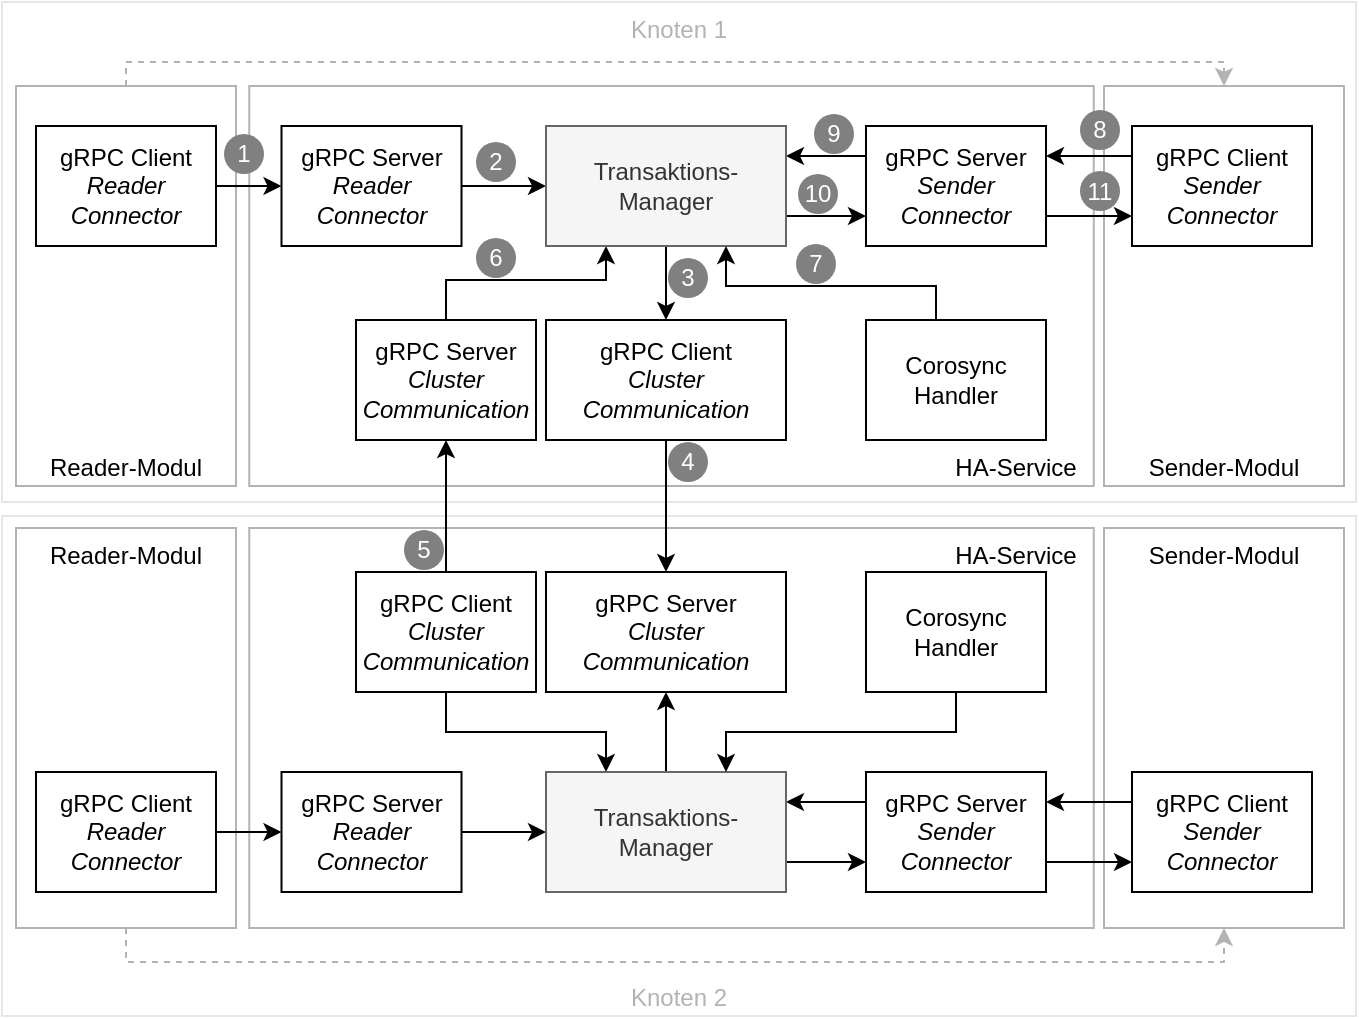 <mxfile version="13.9.9" type="device"><diagram id="Ht1M8jgEwFfnCIfOTk4-" name="Page-1"><mxGraphModel dx="982" dy="563" grid="1" gridSize="10" guides="1" tooltips="1" connect="1" arrows="1" fold="1" page="1" pageScale="1" pageWidth="1169" pageHeight="827" background="#ffffff" math="0" shadow="0"><root><mxCell id="0"/><mxCell id="1" parent="0"/><mxCell id="JbWW6AOrgxeELly2FDyf-69" value="&lt;font color=&quot;#b3b3b3&quot;&gt;Knoten 1&lt;/font&gt;" style="rounded=0;whiteSpace=wrap;html=1;align=center;verticalAlign=top;strokeColor=#E6E6E6;" vertex="1" parent="1"><mxGeometry x="53" y="620" width="677" height="250" as="geometry"/></mxCell><mxCell id="JbWW6AOrgxeELly2FDyf-68" value="&lt;font color=&quot;#b3b3b3&quot;&gt;Knoten 2&lt;/font&gt;" style="rounded=0;whiteSpace=wrap;html=1;align=center;verticalAlign=bottom;strokeColor=#E6E6E6;" vertex="1" parent="1"><mxGeometry x="53" y="877" width="677" height="250" as="geometry"/></mxCell><mxCell id="JbWW6AOrgxeELly2FDyf-28" value="HA-Service&amp;nbsp;&amp;nbsp;" style="rounded=0;whiteSpace=wrap;html=1;strokeColor=#B3B3B3;horizontal=1;verticalAlign=top;align=right;" vertex="1" parent="1"><mxGeometry x="176.63" y="883" width="422.25" height="200" as="geometry"/></mxCell><mxCell id="JbWW6AOrgxeELly2FDyf-11" value="Sender-Modul" style="rounded=0;whiteSpace=wrap;html=1;verticalAlign=bottom;strokeColor=#B3B3B3;" vertex="1" parent="1"><mxGeometry x="604" y="662" width="120" height="200" as="geometry"/></mxCell><mxCell id="JbWW6AOrgxeELly2FDyf-63" style="edgeStyle=orthogonalEdgeStyle;rounded=0;orthogonalLoop=1;jettySize=auto;html=1;entryX=0.5;entryY=0;entryDx=0;entryDy=0;dashed=1;startArrow=none;startFill=0;endArrow=classic;endFill=1;fontColor=#FFFFFF;strokeColor=#B3B3B3;exitX=0.5;exitY=0;exitDx=0;exitDy=0;" edge="1" parent="1" source="JbWW6AOrgxeELly2FDyf-8" target="JbWW6AOrgxeELly2FDyf-11"><mxGeometry relative="1" as="geometry"><Array as="points"><mxPoint x="115" y="650"/><mxPoint x="664" y="650"/></Array></mxGeometry></mxCell><mxCell id="JbWW6AOrgxeELly2FDyf-8" value="Reader-Modul" style="rounded=0;whiteSpace=wrap;html=1;verticalAlign=bottom;strokeColor=#B3B3B3;" vertex="1" parent="1"><mxGeometry x="60" y="662" width="110" height="200" as="geometry"/></mxCell><mxCell id="JbWW6AOrgxeELly2FDyf-1" value="&amp;nbsp;HA-Service&amp;nbsp;&amp;nbsp;" style="rounded=0;whiteSpace=wrap;html=1;strokeColor=#B3B3B3;horizontal=1;verticalAlign=bottom;align=right;" vertex="1" parent="1"><mxGeometry x="176.63" y="662" width="422.25" height="200" as="geometry"/></mxCell><mxCell id="JbWW6AOrgxeELly2FDyf-2" value="gRPC Server&lt;br&gt;&lt;i&gt;Cluster Communication&lt;/i&gt;" style="rounded=0;whiteSpace=wrap;html=1;" vertex="1" parent="1"><mxGeometry x="230" y="779" width="90" height="60" as="geometry"/></mxCell><mxCell id="JbWW6AOrgxeELly2FDyf-37" style="edgeStyle=orthogonalEdgeStyle;rounded=0;orthogonalLoop=1;jettySize=auto;html=1;exitX=1;exitY=0.5;exitDx=0;exitDy=0;" edge="1" parent="1" source="JbWW6AOrgxeELly2FDyf-4" target="JbWW6AOrgxeELly2FDyf-6"><mxGeometry relative="1" as="geometry"/></mxCell><mxCell id="JbWW6AOrgxeELly2FDyf-4" value="gRPC Server&lt;br&gt;&lt;i&gt;Reader Connector&lt;/i&gt;" style="rounded=0;whiteSpace=wrap;html=1;" vertex="1" parent="1"><mxGeometry x="192.75" y="682" width="90" height="60" as="geometry"/></mxCell><mxCell id="JbWW6AOrgxeELly2FDyf-14" style="edgeStyle=orthogonalEdgeStyle;rounded=0;orthogonalLoop=1;jettySize=auto;html=1;exitX=1;exitY=0.75;exitDx=0;exitDy=0;entryX=0;entryY=0.75;entryDx=0;entryDy=0;" edge="1" parent="1" source="JbWW6AOrgxeELly2FDyf-5" target="JbWW6AOrgxeELly2FDyf-12"><mxGeometry relative="1" as="geometry"/></mxCell><mxCell id="JbWW6AOrgxeELly2FDyf-38" style="edgeStyle=orthogonalEdgeStyle;rounded=0;orthogonalLoop=1;jettySize=auto;html=1;entryX=1;entryY=0.25;entryDx=0;entryDy=0;exitX=0;exitY=0.25;exitDx=0;exitDy=0;" edge="1" parent="1" source="JbWW6AOrgxeELly2FDyf-5" target="JbWW6AOrgxeELly2FDyf-6"><mxGeometry relative="1" as="geometry"/></mxCell><mxCell id="JbWW6AOrgxeELly2FDyf-5" value="gRPC Server&lt;br&gt;&lt;i&gt;Sender Connector&lt;/i&gt;" style="rounded=0;whiteSpace=wrap;html=1;" vertex="1" parent="1"><mxGeometry x="485" y="682" width="90" height="60" as="geometry"/></mxCell><mxCell id="JbWW6AOrgxeELly2FDyf-40" style="edgeStyle=orthogonalEdgeStyle;rounded=0;orthogonalLoop=1;jettySize=auto;html=1;exitX=0.25;exitY=1;exitDx=0;exitDy=0;entryX=0.5;entryY=0;entryDx=0;entryDy=0;startArrow=classic;startFill=1;endArrow=none;endFill=0;" edge="1" parent="1" source="JbWW6AOrgxeELly2FDyf-6" target="JbWW6AOrgxeELly2FDyf-2"><mxGeometry relative="1" as="geometry"><Array as="points"><mxPoint x="355" y="759"/><mxPoint x="275" y="759"/></Array></mxGeometry></mxCell><mxCell id="JbWW6AOrgxeELly2FDyf-41" style="edgeStyle=orthogonalEdgeStyle;rounded=0;orthogonalLoop=1;jettySize=auto;html=1;exitX=0.5;exitY=1;exitDx=0;exitDy=0;" edge="1" parent="1" source="JbWW6AOrgxeELly2FDyf-6" target="JbWW6AOrgxeELly2FDyf-9"><mxGeometry relative="1" as="geometry"/></mxCell><mxCell id="JbWW6AOrgxeELly2FDyf-50" style="edgeStyle=orthogonalEdgeStyle;rounded=0;orthogonalLoop=1;jettySize=auto;html=1;entryX=0;entryY=0.75;entryDx=0;entryDy=0;exitX=1;exitY=0.75;exitDx=0;exitDy=0;" edge="1" parent="1" source="JbWW6AOrgxeELly2FDyf-6" target="JbWW6AOrgxeELly2FDyf-5"><mxGeometry relative="1" as="geometry"/></mxCell><mxCell id="JbWW6AOrgxeELly2FDyf-6" value="Transaktions-Manager" style="rounded=0;whiteSpace=wrap;html=1;fillColor=#f5f5f5;strokeColor=#666666;fontColor=#333333;" vertex="1" parent="1"><mxGeometry x="325" y="682" width="120" height="60" as="geometry"/></mxCell><mxCell id="JbWW6AOrgxeELly2FDyf-10" style="edgeStyle=orthogonalEdgeStyle;rounded=0;orthogonalLoop=1;jettySize=auto;html=1;exitX=1;exitY=0.5;exitDx=0;exitDy=0;" edge="1" parent="1" source="JbWW6AOrgxeELly2FDyf-7" target="JbWW6AOrgxeELly2FDyf-4"><mxGeometry relative="1" as="geometry"/></mxCell><mxCell id="JbWW6AOrgxeELly2FDyf-7" value="gRPC Client&lt;br&gt;&lt;i&gt;Reader Connector&lt;/i&gt;" style="rounded=0;whiteSpace=wrap;html=1;" vertex="1" parent="1"><mxGeometry x="70" y="682" width="90" height="60" as="geometry"/></mxCell><mxCell id="JbWW6AOrgxeELly2FDyf-31" style="edgeStyle=orthogonalEdgeStyle;rounded=0;orthogonalLoop=1;jettySize=auto;html=1;exitX=0.5;exitY=1;exitDx=0;exitDy=0;" edge="1" parent="1" source="JbWW6AOrgxeELly2FDyf-9" target="JbWW6AOrgxeELly2FDyf-18"><mxGeometry relative="1" as="geometry"/></mxCell><mxCell id="JbWW6AOrgxeELly2FDyf-9" value="gRPC Client&lt;br&gt;&lt;i&gt;Cluster Communication&lt;/i&gt;" style="rounded=0;whiteSpace=wrap;html=1;" vertex="1" parent="1"><mxGeometry x="325" y="779" width="120" height="60" as="geometry"/></mxCell><mxCell id="JbWW6AOrgxeELly2FDyf-13" style="edgeStyle=orthogonalEdgeStyle;rounded=0;orthogonalLoop=1;jettySize=auto;html=1;exitX=0;exitY=0.25;exitDx=0;exitDy=0;entryX=1;entryY=0.25;entryDx=0;entryDy=0;" edge="1" parent="1" source="JbWW6AOrgxeELly2FDyf-12" target="JbWW6AOrgxeELly2FDyf-5"><mxGeometry relative="1" as="geometry"/></mxCell><mxCell id="JbWW6AOrgxeELly2FDyf-12" value="gRPC Client&lt;br&gt;&lt;i&gt;Sender Connector&lt;/i&gt;" style="rounded=0;whiteSpace=wrap;html=1;" vertex="1" parent="1"><mxGeometry x="618" y="682" width="90" height="60" as="geometry"/></mxCell><mxCell id="JbWW6AOrgxeELly2FDyf-15" value="Sender-Modul" style="rounded=0;whiteSpace=wrap;html=1;verticalAlign=top;strokeColor=#B3B3B3;" vertex="1" parent="1"><mxGeometry x="604" y="883" width="120" height="200" as="geometry"/></mxCell><mxCell id="JbWW6AOrgxeELly2FDyf-67" style="edgeStyle=orthogonalEdgeStyle;rounded=0;orthogonalLoop=1;jettySize=auto;html=1;exitX=0.5;exitY=1;exitDx=0;exitDy=0;entryX=0.5;entryY=1;entryDx=0;entryDy=0;dashed=1;startArrow=none;startFill=0;endArrow=classic;endFill=1;strokeColor=#B3B3B3;fontColor=#FFFFFF;" edge="1" parent="1" source="JbWW6AOrgxeELly2FDyf-16" target="JbWW6AOrgxeELly2FDyf-15"><mxGeometry relative="1" as="geometry"><Array as="points"><mxPoint x="115" y="1100"/><mxPoint x="664" y="1100"/></Array></mxGeometry></mxCell><mxCell id="JbWW6AOrgxeELly2FDyf-16" value="Reader-Modul" style="rounded=0;whiteSpace=wrap;html=1;verticalAlign=top;strokeColor=#B3B3B3;" vertex="1" parent="1"><mxGeometry x="60" y="883" width="110" height="200" as="geometry"/></mxCell><mxCell id="JbWW6AOrgxeELly2FDyf-18" value="gRPC Server&lt;br&gt;&lt;i&gt;Cluster Communication&lt;/i&gt;" style="rounded=0;whiteSpace=wrap;html=1;" vertex="1" parent="1"><mxGeometry x="325" y="905" width="120" height="60" as="geometry"/></mxCell><mxCell id="JbWW6AOrgxeELly2FDyf-47" style="edgeStyle=orthogonalEdgeStyle;rounded=0;orthogonalLoop=1;jettySize=auto;html=1;exitX=1;exitY=0.5;exitDx=0;exitDy=0;entryX=0;entryY=0.5;entryDx=0;entryDy=0;" edge="1" parent="1" source="JbWW6AOrgxeELly2FDyf-19" target="JbWW6AOrgxeELly2FDyf-22"><mxGeometry relative="1" as="geometry"/></mxCell><mxCell id="JbWW6AOrgxeELly2FDyf-19" value="gRPC Server&lt;br&gt;&lt;i&gt;Reader Connector&lt;/i&gt;" style="rounded=0;whiteSpace=wrap;html=1;" vertex="1" parent="1"><mxGeometry x="192.75" y="1005" width="90" height="60" as="geometry"/></mxCell><mxCell id="JbWW6AOrgxeELly2FDyf-36" style="edgeStyle=orthogonalEdgeStyle;rounded=0;orthogonalLoop=1;jettySize=auto;html=1;entryX=0;entryY=0.75;entryDx=0;entryDy=0;exitX=1;exitY=0.75;exitDx=0;exitDy=0;" edge="1" parent="1" source="JbWW6AOrgxeELly2FDyf-21" target="JbWW6AOrgxeELly2FDyf-27"><mxGeometry relative="1" as="geometry"/></mxCell><mxCell id="JbWW6AOrgxeELly2FDyf-48" style="edgeStyle=orthogonalEdgeStyle;rounded=0;orthogonalLoop=1;jettySize=auto;html=1;exitX=0;exitY=0.25;exitDx=0;exitDy=0;entryX=1;entryY=0.25;entryDx=0;entryDy=0;" edge="1" parent="1" source="JbWW6AOrgxeELly2FDyf-21" target="JbWW6AOrgxeELly2FDyf-22"><mxGeometry relative="1" as="geometry"/></mxCell><mxCell id="JbWW6AOrgxeELly2FDyf-21" value="gRPC Server&lt;br&gt;&lt;i&gt;Sender Connector&lt;/i&gt;" style="rounded=0;whiteSpace=wrap;html=1;" vertex="1" parent="1"><mxGeometry x="485" y="1005" width="90" height="60" as="geometry"/></mxCell><mxCell id="JbWW6AOrgxeELly2FDyf-44" style="edgeStyle=orthogonalEdgeStyle;rounded=0;orthogonalLoop=1;jettySize=auto;html=1;exitX=0.5;exitY=0;exitDx=0;exitDy=0;" edge="1" parent="1" source="JbWW6AOrgxeELly2FDyf-22" target="JbWW6AOrgxeELly2FDyf-18"><mxGeometry relative="1" as="geometry"/></mxCell><mxCell id="JbWW6AOrgxeELly2FDyf-46" style="edgeStyle=orthogonalEdgeStyle;rounded=0;orthogonalLoop=1;jettySize=auto;html=1;exitX=0.25;exitY=0;exitDx=0;exitDy=0;entryX=0.5;entryY=1;entryDx=0;entryDy=0;startArrow=classic;startFill=1;endArrow=none;endFill=0;" edge="1" parent="1" source="JbWW6AOrgxeELly2FDyf-22" target="JbWW6AOrgxeELly2FDyf-25"><mxGeometry relative="1" as="geometry"/></mxCell><mxCell id="JbWW6AOrgxeELly2FDyf-51" style="edgeStyle=orthogonalEdgeStyle;rounded=0;orthogonalLoop=1;jettySize=auto;html=1;entryX=0;entryY=0.75;entryDx=0;entryDy=0;exitX=1;exitY=0.75;exitDx=0;exitDy=0;" edge="1" parent="1" source="JbWW6AOrgxeELly2FDyf-22" target="JbWW6AOrgxeELly2FDyf-21"><mxGeometry relative="1" as="geometry"/></mxCell><mxCell id="JbWW6AOrgxeELly2FDyf-22" value="Transaktions-Manager" style="rounded=0;whiteSpace=wrap;html=1;fillColor=#f5f5f5;strokeColor=#666666;fontColor=#333333;" vertex="1" parent="1"><mxGeometry x="325" y="1005" width="120" height="60" as="geometry"/></mxCell><mxCell id="JbWW6AOrgxeELly2FDyf-29" style="edgeStyle=orthogonalEdgeStyle;rounded=0;orthogonalLoop=1;jettySize=auto;html=1;exitX=1;exitY=0.5;exitDx=0;exitDy=0;entryX=0;entryY=0.5;entryDx=0;entryDy=0;" edge="1" parent="1" source="JbWW6AOrgxeELly2FDyf-24" target="JbWW6AOrgxeELly2FDyf-19"><mxGeometry relative="1" as="geometry"><Array as="points"><mxPoint x="180" y="1035"/><mxPoint x="180" y="1035"/></Array></mxGeometry></mxCell><mxCell id="JbWW6AOrgxeELly2FDyf-24" value="gRPC Client&lt;br&gt;&lt;i&gt;Reader Connector&lt;/i&gt;" style="rounded=0;whiteSpace=wrap;html=1;" vertex="1" parent="1"><mxGeometry x="70" y="1005" width="90" height="60" as="geometry"/></mxCell><mxCell id="JbWW6AOrgxeELly2FDyf-30" style="edgeStyle=orthogonalEdgeStyle;rounded=0;orthogonalLoop=1;jettySize=auto;html=1;exitX=0.5;exitY=0;exitDx=0;exitDy=0;" edge="1" parent="1" source="JbWW6AOrgxeELly2FDyf-25" target="JbWW6AOrgxeELly2FDyf-2"><mxGeometry relative="1" as="geometry"/></mxCell><mxCell id="JbWW6AOrgxeELly2FDyf-25" value="gRPC Client&lt;br&gt;&lt;i&gt;Cluster Communication&lt;/i&gt;" style="rounded=0;whiteSpace=wrap;html=1;" vertex="1" parent="1"><mxGeometry x="230" y="905" width="90" height="60" as="geometry"/></mxCell><mxCell id="JbWW6AOrgxeELly2FDyf-35" style="edgeStyle=orthogonalEdgeStyle;rounded=0;orthogonalLoop=1;jettySize=auto;html=1;entryX=1;entryY=0.25;entryDx=0;entryDy=0;exitX=0;exitY=0.25;exitDx=0;exitDy=0;" edge="1" parent="1" source="JbWW6AOrgxeELly2FDyf-27" target="JbWW6AOrgxeELly2FDyf-21"><mxGeometry relative="1" as="geometry"/></mxCell><mxCell id="JbWW6AOrgxeELly2FDyf-27" value="gRPC Client&lt;br&gt;&lt;i&gt;Sender Connector&lt;/i&gt;" style="rounded=0;whiteSpace=wrap;html=1;" vertex="1" parent="1"><mxGeometry x="618" y="1005" width="90" height="60" as="geometry"/></mxCell><mxCell id="JbWW6AOrgxeELly2FDyf-45" style="edgeStyle=orthogonalEdgeStyle;rounded=0;orthogonalLoop=1;jettySize=auto;html=1;exitX=0.5;exitY=1;exitDx=0;exitDy=0;entryX=0.75;entryY=0;entryDx=0;entryDy=0;" edge="1" parent="1" source="JbWW6AOrgxeELly2FDyf-32" target="JbWW6AOrgxeELly2FDyf-22"><mxGeometry relative="1" as="geometry"/></mxCell><mxCell id="JbWW6AOrgxeELly2FDyf-32" value="Corosync Handler" style="rounded=0;whiteSpace=wrap;html=1;" vertex="1" parent="1"><mxGeometry x="485" y="905" width="90" height="60" as="geometry"/></mxCell><mxCell id="JbWW6AOrgxeELly2FDyf-42" style="edgeStyle=orthogonalEdgeStyle;rounded=0;orthogonalLoop=1;jettySize=auto;html=1;exitX=0.5;exitY=0;exitDx=0;exitDy=0;entryX=0.75;entryY=1;entryDx=0;entryDy=0;" edge="1" parent="1" source="JbWW6AOrgxeELly2FDyf-33" target="JbWW6AOrgxeELly2FDyf-6"><mxGeometry relative="1" as="geometry"><Array as="points"><mxPoint x="520" y="762"/><mxPoint x="415" y="762"/></Array></mxGeometry></mxCell><mxCell id="JbWW6AOrgxeELly2FDyf-33" value="Corosync Handler" style="rounded=0;whiteSpace=wrap;html=1;" vertex="1" parent="1"><mxGeometry x="485" y="779" width="90" height="60" as="geometry"/></mxCell><mxCell id="JbWW6AOrgxeELly2FDyf-52" value="1" style="ellipse;whiteSpace=wrap;html=1;aspect=fixed;strokeColor=none;fillColor=#808080;fontColor=#FFFFFF;" vertex="1" parent="1"><mxGeometry x="164" y="686" width="20" height="20" as="geometry"/></mxCell><mxCell id="JbWW6AOrgxeELly2FDyf-53" value="2" style="ellipse;whiteSpace=wrap;html=1;aspect=fixed;strokeColor=none;fontColor=#FFFFFF;fillColor=#808080;" vertex="1" parent="1"><mxGeometry x="290" y="690" width="20" height="20" as="geometry"/></mxCell><mxCell id="JbWW6AOrgxeELly2FDyf-54" value="3" style="ellipse;whiteSpace=wrap;html=1;aspect=fixed;strokeColor=none;fontColor=#FFFFFF;fillColor=#808080;" vertex="1" parent="1"><mxGeometry x="386" y="748" width="20" height="20" as="geometry"/></mxCell><mxCell id="JbWW6AOrgxeELly2FDyf-55" value="4" style="ellipse;whiteSpace=wrap;html=1;aspect=fixed;strokeColor=none;fontColor=#FFFFFF;fillColor=#808080;" vertex="1" parent="1"><mxGeometry x="386" y="840" width="20" height="20" as="geometry"/></mxCell><mxCell id="JbWW6AOrgxeELly2FDyf-57" value="5" style="ellipse;whiteSpace=wrap;html=1;aspect=fixed;strokeColor=none;fontColor=#FFFFFF;fillColor=#808080;" vertex="1" parent="1"><mxGeometry x="254" y="884" width="20" height="20" as="geometry"/></mxCell><mxCell id="JbWW6AOrgxeELly2FDyf-58" value="6" style="ellipse;whiteSpace=wrap;html=1;aspect=fixed;strokeColor=none;fontColor=#FFFFFF;fillColor=#808080;" vertex="1" parent="1"><mxGeometry x="290" y="738" width="20" height="20" as="geometry"/></mxCell><mxCell id="JbWW6AOrgxeELly2FDyf-59" value="7" style="ellipse;whiteSpace=wrap;html=1;aspect=fixed;strokeColor=none;fontColor=#FFFFFF;fillColor=#808080;" vertex="1" parent="1"><mxGeometry x="450" y="741" width="20" height="20" as="geometry"/></mxCell><mxCell id="JbWW6AOrgxeELly2FDyf-61" value="8" style="ellipse;whiteSpace=wrap;html=1;aspect=fixed;strokeColor=none;fontColor=#FFFFFF;fillColor=#808080;" vertex="1" parent="1"><mxGeometry x="592" y="674" width="20" height="20" as="geometry"/></mxCell><mxCell id="JbWW6AOrgxeELly2FDyf-64" value="9" style="ellipse;whiteSpace=wrap;html=1;aspect=fixed;strokeColor=none;fontColor=#FFFFFF;fillColor=#808080;" vertex="1" parent="1"><mxGeometry x="459" y="676" width="20" height="20" as="geometry"/></mxCell><mxCell id="JbWW6AOrgxeELly2FDyf-65" value="10" style="ellipse;whiteSpace=wrap;html=1;aspect=fixed;strokeColor=none;fontColor=#FFFFFF;fillColor=#808080;" vertex="1" parent="1"><mxGeometry x="451" y="706" width="20" height="20" as="geometry"/></mxCell><mxCell id="JbWW6AOrgxeELly2FDyf-66" value="11" style="ellipse;whiteSpace=wrap;html=1;aspect=fixed;strokeColor=none;fontColor=#FFFFFF;fillColor=#808080;" vertex="1" parent="1"><mxGeometry x="592" y="704.5" width="20" height="20" as="geometry"/></mxCell></root></mxGraphModel></diagram></mxfile>